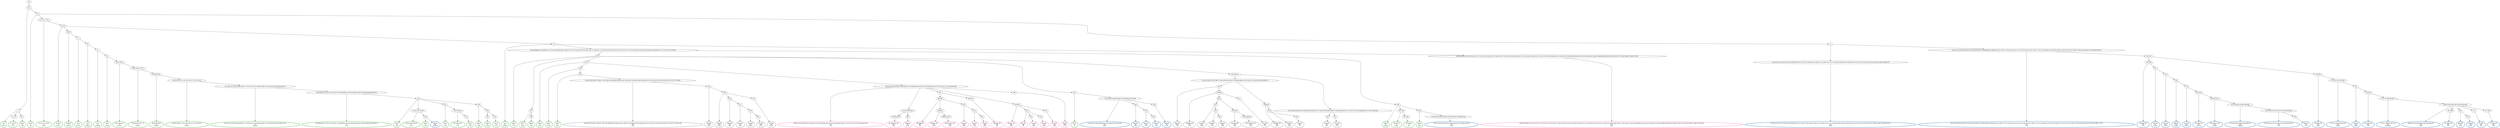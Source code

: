 digraph T {
	{
		rank=same
		219 [penwidth=3,colorscheme=set19,color=3,label="3_P\nP\n0.2%"]
		217 [penwidth=3,colorscheme=set19,color=3,label="4;7;10_P\nP\n5.7%"]
		215 [penwidth=3,colorscheme=set19,color=3,label="8;9_P\nP\n7.6%"]
		213 [penwidth=3,colorscheme=set19,color=3,label="5;6_P\nP\n5%"]
		211 [penwidth=3,colorscheme=set19,color=3,label="12;13;15;17;20_P\nP\n0.37%"]
		209 [penwidth=3,colorscheme=set19,color=3,label="23;25_P\nP\n0.55%"]
		207 [penwidth=3,colorscheme=set19,color=3,label="28;29_P\nP\n0.34%"]
		205 [penwidth=3,colorscheme=set19,color=3,label="31_P\nP\n0.51%"]
		203 [penwidth=3,colorscheme=set19,color=3,label="35_P\nP\n0.063%"]
		201 [penwidth=3,colorscheme=set19,color=3,label="37_P\nP\n0.093%"]
		199 [penwidth=3,colorscheme=set19,color=3,label="40_P\nP\n0.16%"]
		197 [penwidth=3,colorscheme=set19,color=3,label="44;47;49;51_P\nP\n0.017%"]
		195 [penwidth=3,colorscheme=set19,color=3,label="62;65;69;73;74;77_P\nP\n0.012%"]
		193 [penwidth=3,colorscheme=set19,color=3,label="82;83;87;90_P\nP\n0.059%"]
		191 [penwidth=3,colorscheme=set19,color=3,label="95;102;108;111;114;116;120;127;131;135;140_P\nP\n0.022%"]
		189 [penwidth=3,colorscheme=set19,color=3,label="141;144;153;159;164;166;168;171;179;183;187;191;196;200;208;217;220;228;239;255;265;268;274_P\nP\n0.026%"]
		187 [penwidth=3,colorscheme=set19,color=3,label="290;299;305;317;331;337;341;367;379;388;399;411;416;435;446;450;467;482;493;494;499;500;505_P\nP\n2.1%"]
		185 [penwidth=3,colorscheme=set19,color=3,label="514_P\nP\n2.3%"]
		183 [penwidth=3,colorscheme=set19,color=3,label="519;525;532;540_P\nP\n2.2%"]
		181 [penwidth=3,colorscheme=set19,color=3,label="546_P\nP\n5.2%"]
		179 [penwidth=3,colorscheme=set19,color=3,label="524_P\nP\n1.3%"]
		177 [penwidth=3,colorscheme=set19,color=3,label="531;539;545_P\nP\n1.7%"]
		175 [penwidth=3,colorscheme=set19,color=3,label="552_P\nP\n7.3%"]
		173 [penwidth=3,colorscheme=set19,color=3,label="530_P\nP\n2.6%"]
		170 [penwidth=3,colorscheme=set19,color=3,label="544_P\nP\n6.3%"]
		168 [penwidth=3,colorscheme=set19,color=3,label="551_P\nP\n5.1%"]
		166 [penwidth=3,colorscheme=set19,color=3,label="33_P\nP\n0.39%"]
		163 [penwidth=3,colorscheme=set19,color=3,label="283_P\nP\n1.7%"]
		161 [penwidth=3,colorscheme=set19,color=3,label="287_P\nP\n4.5%"]
		159 [penwidth=3,colorscheme=set19,color=3,label="296_P\nP\n5.5%"]
		157 [penwidth=3,colorscheme=set19,color=3,label="292_P\nP\n5.3%"]
		155 [penwidth=3,colorscheme=set19,color=3,label="295_P\nP\n0.72%"]
		153 [penwidth=3,colorscheme=set19,color=3,label="303_P\nP\n6.6%"]
		151 [penwidth=3,colorscheme=set19,color=3,label="307_P\nP\n7%"]
		149 [penwidth=3,colorscheme=set19,color=3,label="286_P\nP\n0.36%"]
		147 [penwidth=3,colorscheme=set19,color=3,label="291;294_P\nP\n0.59%"]
		145 [penwidth=3,colorscheme=set19,color=3,label="301;306_P\nP\n5%"]
		143 [penwidth=3,colorscheme=set19,color=3,label="300_P\nP\n5.6%"]
		140 [penwidth=3,colorscheme=set19,color=2,label="14;16;22;24;27;32;42;50;52;59;79;85;99;104;122;129;132;136;138;145;148;151;155;160;170;173;177;180;184;190;193;202;204;206;210;213;215;219;222;226;229;235;238;241;246;252;269;276_M1\nM1\n8.6%"]
		138 [penwidth=3,colorscheme=set19,color=2,label="18;19;21;26;30;34;36;38;41;45;53;56;58;63;66;70;78;80;84;88;91;96;98;100;103;109;112;125;128;134;142;147;150;154;161;165;167;169;172;174;176;188;192;197;201;205;209;212;218;221;225;232;234;237;240;243;245;248;251;256;263;266;275_M1\nM1\n2.7%"]
		135 [penwidth=3,colorscheme=set19,color=2,label="284;288_M1\nM1\n3.7%"]
		133 [penwidth=3,colorscheme=set19,color=2,label="297_M1\nM1\n0.31%"]
		131 [penwidth=3,colorscheme=set19,color=2,label="316_M1\nM1\n0.87%"]
		129 [penwidth=3,colorscheme=set19,color=2,label="346_M1\nM1\n0.18%"]
		127 [penwidth=3,colorscheme=set19,color=2,label="378_M1\nM1\n0.02%"]
		125 [penwidth=3,colorscheme=set19,color=2,label="387;392_M1\nM1\n0.071%"]
		123 [penwidth=3,colorscheme=set19,color=2,label="404;410;421_M1\nM1\n0.029%"]
		121 [penwidth=3,colorscheme=set19,color=2,label="431;434;464;476;481;484;489_M1\nM1\n0.0084%"]
		119 [penwidth=3,colorscheme=set19,color=2,label="497;502;515;526;533;541;547;548;556;559_M1\nM1\n3.7%"]
		117 [penwidth=3,colorscheme=set19,color=2,label="564_M1\nM1\n7.7%"]
		115 [penwidth=3,colorscheme=set19,color=2,label="293;304_M1\nM1\n0.6%"]
		113 [penwidth=3,colorscheme=set19,color=2,label="315;321;325;329;336_M1\nM1\n0.65%"]
		111 [penwidth=3,colorscheme=set19,color=2,label="345_M1\nM1\n0.38%"]
		109 [penwidth=3,colorscheme=set19,color=2,label="353;365_M1\nM1\n0.2%"]
		107 [penwidth=3,colorscheme=set19,color=2,label="372;377;386;391;397_M1\nM1\n0.0049%"]
		105 [penwidth=3,colorscheme=set19,color=2,label="409;414;420;428;430;433;442;443;449_M1\nM1\n3.8%"]
		103 [penwidth=3,colorscheme=set19,color=2,label="457;466_M1\nM1\n12%"]
		101 [penwidth=3,colorscheme=set19,color=2,label="465_M1\nM1\n1.1%"]
		99 [penwidth=3,colorscheme=set19,color=2,label="478_M1\nM1\n6.9%"]
		97 [penwidth=3,colorscheme=set19,color=2,label="472_M1\nM1\n6%"]
		95 [penwidth=3,colorscheme=set19,color=2,label="477;485_M1\nM1\n5.4%"]
		94 [penwidth=3,colorscheme=set19,color=2,label="546_M1\nM1\n0.0021%"]
		92 [penwidth=3,colorscheme=set19,color=2,label="312;319;332;349;360;368;373;382;394;423;432;436_M1\nM1\n4.6%"]
		90 [penwidth=3,colorscheme=set19,color=2,label="444_M1\nM1\n4.9%"]
		88 [penwidth=3,colorscheme=set19,color=2,label="455_M1\nM1\n3.7%"]
		86 [penwidth=3,colorscheme=set19,color=2,label="461_M1\nM1\n11%"]
		84 [penwidth=3,colorscheme=set19,color=2,label="448_M1\nM1\n6.1%"]
		82 [penwidth=3,colorscheme=set19,color=2,label="318;322;326;338;348;355;359;393;406;427;438;441;456_M1\nM1\n5.5%"]
		80 [penwidth=3,colorscheme=set19,color=8,label="309;314;335;339;344;352;356;363;370;376;380;384;402;407;413;419;440;452;462;471;474;510;517;522;536;554;565_M2\nM2\n7.1%"]
		77 [penwidth=3,colorscheme=set19,color=8,label="597;603;610_M2\nM2\n5.6%"]
		75 [penwidth=3,colorscheme=set19,color=8,label="609_M2\nM2\n6.7%"]
		72 [penwidth=3,colorscheme=set19,color=8,label="586;589_M2\nM2\n6%"]
		70 [penwidth=3,colorscheme=set19,color=8,label="596;602_M2\nM2\n4.5%"]
		68 [penwidth=3,colorscheme=set19,color=8,label="608;615;623_M2\nM2\n5.8%"]
		66 [penwidth=3,colorscheme=set19,color=8,label="601_M2\nM2\n4.9%"]
		64 [penwidth=3,colorscheme=set19,color=8,label="614_M2\nM2\n2.2%"]
		62 [penwidth=3,colorscheme=set19,color=8,label="630_M2\nM2\n5.8%"]
		60 [penwidth=3,colorscheme=set19,color=8,label="588;595_M2\nM2\n6%"]
		58 [penwidth=3,colorscheme=set19,color=8,label="585;587_M2\nM2\n9.9%"]
		56 [penwidth=3,colorscheme=set19,color=8,label="607_M2\nM2\n3%"]
		54 [penwidth=3,colorscheme=set19,color=8,label="613_M2\nM2\n5.2%"]
		52 [penwidth=3,colorscheme=set19,color=8,label="622_M2\nM2\n6.2%"]
		50 [penwidth=3,colorscheme=set19,color=8,label="621_M2\nM2\n5.3%"]
		48 [penwidth=3,colorscheme=set19,color=8,label="594_M2\nM2\n6.7%"]
		46 [penwidth=3,colorscheme=set19,color=8,label="54;60;67;86;93;101;105;110;113;117;118;121;123;126;133;137;149;156;162;178;181;185;189;194;198;211;223;230;244;247;249;253;257;258;270;278;285;289;298;311;330;340;347;354;358;366;398;405;415;422;439;445;451;458;479;486;492;498;503;508;513;520;527;534;542;549;557;560;572;580_M2\nM2\n9.2%"]
		44 [penwidth=3,colorscheme=set19,color=9,label="310;320;324;328;357;364;371;381;385;390;396;403;408;425;447;459;470;473;483;487;495;506;509;516;521;528;535;543;550;553;561;567;570;573;578;583_M3\nM3\n1.6%"]
		42 [penwidth=3,colorscheme=set19,color=9,label="592_M3\nM3\n3.2%"]
		40 [penwidth=3,colorscheme=set19,color=9,label="598_M3\nM3\n0.41%"]
		38 [penwidth=3,colorscheme=set19,color=9,label="604_M3\nM3\n13%"]
		36 [penwidth=3,colorscheme=set19,color=9,label="611_M3\nM3\n3.2%"]
		34 [penwidth=3,colorscheme=set19,color=9,label="618_M3\nM3\n0.52%"]
		32 [penwidth=3,colorscheme=set19,color=9,label="625_M3\nM3\n6.5%"]
		30 [penwidth=3,colorscheme=set19,color=9,label="617_M3\nM3\n9.6%"]
		26 [penwidth=3,colorscheme=set19,color=9,label="584_M3\nM3\n7.7%"]
		24 [penwidth=3,colorscheme=set19,color=9,label="593;600_M3\nM3\n1.1%"]
		21 [penwidth=3,colorscheme=set19,color=9,label="612_M3\nM3\n3.9%"]
		19 [penwidth=3,colorscheme=set19,color=9,label="620_M3\nM3\n1.7%"]
		17 [penwidth=3,colorscheme=set19,color=9,label="629_M3\nM3\n7.8%"]
		15 [penwidth=3,colorscheme=set19,color=9,label="619;628_M3\nM3\n1.9%"]
		13 [penwidth=3,colorscheme=set19,color=9,label="633;634;635_M3\nM3\n6.2%"]
		11 [penwidth=3,colorscheme=set19,color=9,label="627_M3\nM3\n5.1%"]
		9 [penwidth=3,colorscheme=set19,color=9,label="599;605_M3\nM3\n4.2%"]
		7 [penwidth=3,colorscheme=set19,color=9,label="626_M3\nM3\n2.8%"]
		5 [penwidth=3,colorscheme=set19,color=9,label="632_M3\nM3\n7%"]
		2 [penwidth=3,colorscheme=set19,color=9,label="624_M3\nM3\n6%"]
		0 [penwidth=3,colorscheme=set19,color=9,label="631_M3\nM3\n6.7%"]
	}
	222 [label="GL"]
	221 [label="0;1;2"]
	220 [label="3"]
	218 [label="4;7;10"]
	216 [label="8;9"]
	214 [label="5;6"]
	212 [label="12;13;15;17;20"]
	210 [label="23;25"]
	208 [label="28;29"]
	206 [label="31"]
	204 [label="35"]
	202 [label="37"]
	200 [label="40"]
	198 [label="44;47;49;51"]
	196 [label="62;65;69;73;74;77"]
	194 [label="82;83;87;90"]
	192 [label="95;102;108;111;114;116;120;127;131;135;140"]
	190 [label="141;144;153;159;164;166;168;171;179;183;187;191;196;200;208;217;220;228;239;255;265;268;274"]
	188 [label="290;299;305;317;331;337;341;367;379;388;399;411;416;435;446;450;467;482;493;494;499;500;505"]
	186 [label="514"]
	184 [label="519;525;532;540"]
	182 [label="546"]
	180 [label="524"]
	178 [label="531;539;545"]
	176 [label="552"]
	174 [label="530"]
	172 [label="538"]
	171 [label="544"]
	169 [label="551"]
	167 [label="33"]
	165 [label="39;43;46;48;55;57;61;64;68;71;72;75;76;81;89;92;94;97;106;107;115;119;124;130;139;143;146;152;157;158;163;175;182;186;195;199;203;207;214;216;224;227;231;233;236;242;250;254;259;260;261;262;264;267;271;272;273;277;279;280"]
	164 [label="283"]
	162 [label="287"]
	160 [label="296"]
	158 [label="292"]
	156 [label="295"]
	154 [label="303"]
	152 [label="307"]
	150 [label="286"]
	148 [label="291;294"]
	146 [label="301;306"]
	144 [label="300"]
	142 [label="11"]
	141 [label="14;16;22;24;27;32;42;50;52;59;79;85;99;104;122;129;132;136;138;145;148;151;155;160;170;173;177;180;184;190;193;202;204;206;210;213;215;219;222;226;229;235;238;241;246;252;269;276"]
	139 [label="18;19;21;26;30;34;36;38;41;45;53;56;58;63;66;70;78;80;84;88;91;96;98;100;103;109;112;125;128;134;142;147;150;154;161;165;167;169;172;174;176;188;192;197;201;205;209;212;218;221;225;232;234;237;240;243;245;248;251;256;263;266;275"]
	137 [label="281;282"]
	136 [label="284;288"]
	134 [label="297"]
	132 [label="316"]
	130 [label="346"]
	128 [label="378"]
	126 [label="387;392"]
	124 [label="404;410;421"]
	122 [label="431;434;464;476;481;484;489"]
	120 [label="497;502;515;526;533;541;547;548;556;559"]
	118 [label="564"]
	116 [label="293;304"]
	114 [label="315;321;325;329;336"]
	112 [label="345"]
	110 [label="353;365"]
	108 [label="372;377;386;391;397"]
	106 [label="409;414;420;428;430;433;442;443;449"]
	104 [label="457;466"]
	102 [label="465"]
	100 [label="478"]
	98 [label="472"]
	96 [label="477;485"]
	93 [label="312;319;332;349;360;368;373;382;394;423;432;436"]
	91 [label="444"]
	89 [label="455"]
	87 [label="461"]
	85 [label="448"]
	83 [label="318;322;326;338;348;355;359;393;406;427;438;441;456"]
	81 [label="309;314;335;339;344;352;356;363;370;376;380;384;402;407;413;419;440;452;462;471;474;510;517;522;536;554;565"]
	79 [label="575;576;582;590"]
	78 [label="597;603;610"]
	76 [label="609"]
	74 [label="581"]
	73 [label="586;589"]
	71 [label="596;602"]
	69 [label="608;615;623"]
	67 [label="601"]
	65 [label="614"]
	63 [label="630"]
	61 [label="588;595"]
	59 [label="585;587"]
	57 [label="607"]
	55 [label="613"]
	53 [label="622"]
	51 [label="621"]
	49 [label="594"]
	47 [label="54;60;67;86;93;101;105;110;113;117;118;121;123;126;133;137;149;156;162;178;181;185;189;194;198;211;223;230;244;247;249;253;257;258;270;278;285;289;298;311;330;340;347;354;358;366;398;405;415;422;439;445;451;458;479;486;492;498;503;508;513;520;527;534;542;549;557;560;572;580"]
	45 [label="310;320;324;328;357;364;371;381;385;390;396;403;408;425;447;459;470;473;483;487;495;506;509;516;521;528;535;543;550;553;561;567;570;573;578;583"]
	43 [label="592"]
	41 [label="598"]
	39 [label="604"]
	37 [label="611"]
	35 [label="618"]
	33 [label="625"]
	31 [label="617"]
	29 [label="302;308;313"]
	28 [label="323;334;343;351;362;369;375;401;418;424;429;437;454;469;488;491;501;504;512;518;523;558;563;569;579"]
	27 [label="584"]
	25 [label="593;600"]
	23 [label="606"]
	22 [label="612"]
	20 [label="620"]
	18 [label="629"]
	16 [label="619;628"]
	14 [label="633;634;635"]
	12 [label="627"]
	10 [label="599;605"]
	8 [label="626"]
	6 [label="632"]
	4 [label="327;333;342;350;361;374;383;389;395;400;412;417;426;453;460;463;468;475;480;490;496;507;511;529;537;555;562;566;568;571;574;577;591;616"]
	3 [label="624"]
	1 [label="631"]
	222 -> 221
	221 -> 220
	221 -> 214
	220 -> 219
	220 -> 218
	220 -> 216
	218 -> 217
	216 -> 215
	214 -> 213
	214 -> 212
	214 -> 142
	212 -> 211
	212 -> 210
	210 -> 209
	210 -> 208
	210 -> 167
	208 -> 207
	208 -> 206
	206 -> 205
	206 -> 204
	204 -> 203
	204 -> 202
	202 -> 201
	202 -> 200
	200 -> 199
	200 -> 198
	198 -> 197
	198 -> 196
	196 -> 195
	196 -> 194
	194 -> 193
	194 -> 192
	192 -> 191
	192 -> 190
	190 -> 189
	190 -> 188
	188 -> 187
	188 -> 186
	186 -> 185
	186 -> 184
	186 -> 180
	186 -> 174
	184 -> 183
	184 -> 182
	182 -> 181
	182 -> 94
	180 -> 179
	180 -> 178
	178 -> 177
	178 -> 176
	176 -> 175
	174 -> 173
	174 -> 172
	172 -> 171
	172 -> 169
	171 -> 170
	169 -> 168
	167 -> 166
	167 -> 165
	167 -> 47
	165 -> 164
	165 -> 150
	164 -> 163
	164 -> 162
	164 -> 158
	164 -> 152
	164 -> 29
	162 -> 161
	162 -> 160
	160 -> 159
	158 -> 157
	158 -> 156
	158 -> 81
	156 -> 155
	156 -> 154
	154 -> 153
	154 -> 45
	152 -> 151
	152 -> 93
	150 -> 149
	150 -> 148
	150 -> 144
	148 -> 147
	148 -> 146
	146 -> 145
	144 -> 143
	144 -> 83
	142 -> 141
	142 -> 139
	141 -> 140
	139 -> 138
	139 -> 137
	137 -> 136
	137 -> 116
	136 -> 135
	136 -> 134
	134 -> 133
	134 -> 132
	132 -> 131
	132 -> 130
	130 -> 129
	130 -> 128
	128 -> 127
	128 -> 126
	126 -> 125
	126 -> 124
	124 -> 123
	124 -> 122
	122 -> 121
	122 -> 120
	120 -> 119
	120 -> 118
	118 -> 117
	116 -> 115
	116 -> 114
	114 -> 113
	114 -> 112
	112 -> 111
	112 -> 110
	110 -> 109
	110 -> 108
	108 -> 107
	108 -> 106
	106 -> 105
	106 -> 104
	106 -> 102
	106 -> 98
	106 -> 96
	104 -> 103
	102 -> 101
	102 -> 100
	100 -> 99
	98 -> 97
	96 -> 95
	93 -> 92
	93 -> 91
	93 -> 85
	91 -> 90
	91 -> 89
	89 -> 88
	89 -> 87
	87 -> 86
	85 -> 84
	83 -> 82
	81 -> 80
	81 -> 79
	81 -> 74
	81 -> 59
	81 -> 49
	79 -> 78
	79 -> 76
	78 -> 77
	76 -> 75
	74 -> 73
	74 -> 61
	73 -> 72
	73 -> 71
	73 -> 67
	71 -> 70
	71 -> 69
	69 -> 68
	67 -> 66
	67 -> 65
	65 -> 64
	65 -> 63
	63 -> 62
	61 -> 60
	59 -> 58
	59 -> 57
	59 -> 51
	57 -> 56
	57 -> 55
	57 -> 53
	55 -> 54
	53 -> 52
	51 -> 50
	49 -> 48
	47 -> 46
	45 -> 44
	45 -> 43
	43 -> 42
	43 -> 41
	41 -> 40
	41 -> 39
	41 -> 31
	39 -> 38
	39 -> 37
	37 -> 36
	37 -> 35
	35 -> 34
	35 -> 33
	33 -> 32
	31 -> 30
	29 -> 28
	29 -> 4
	28 -> 27
	28 -> 10
	27 -> 26
	27 -> 25
	25 -> 24
	25 -> 23
	25 -> 12
	23 -> 22
	23 -> 16
	22 -> 21
	22 -> 20
	20 -> 19
	20 -> 18
	18 -> 17
	16 -> 15
	16 -> 14
	14 -> 13
	12 -> 11
	10 -> 9
	10 -> 8
	8 -> 7
	8 -> 6
	6 -> 5
	4 -> 3
	4 -> 1
	3 -> 2
	1 -> 0
}
